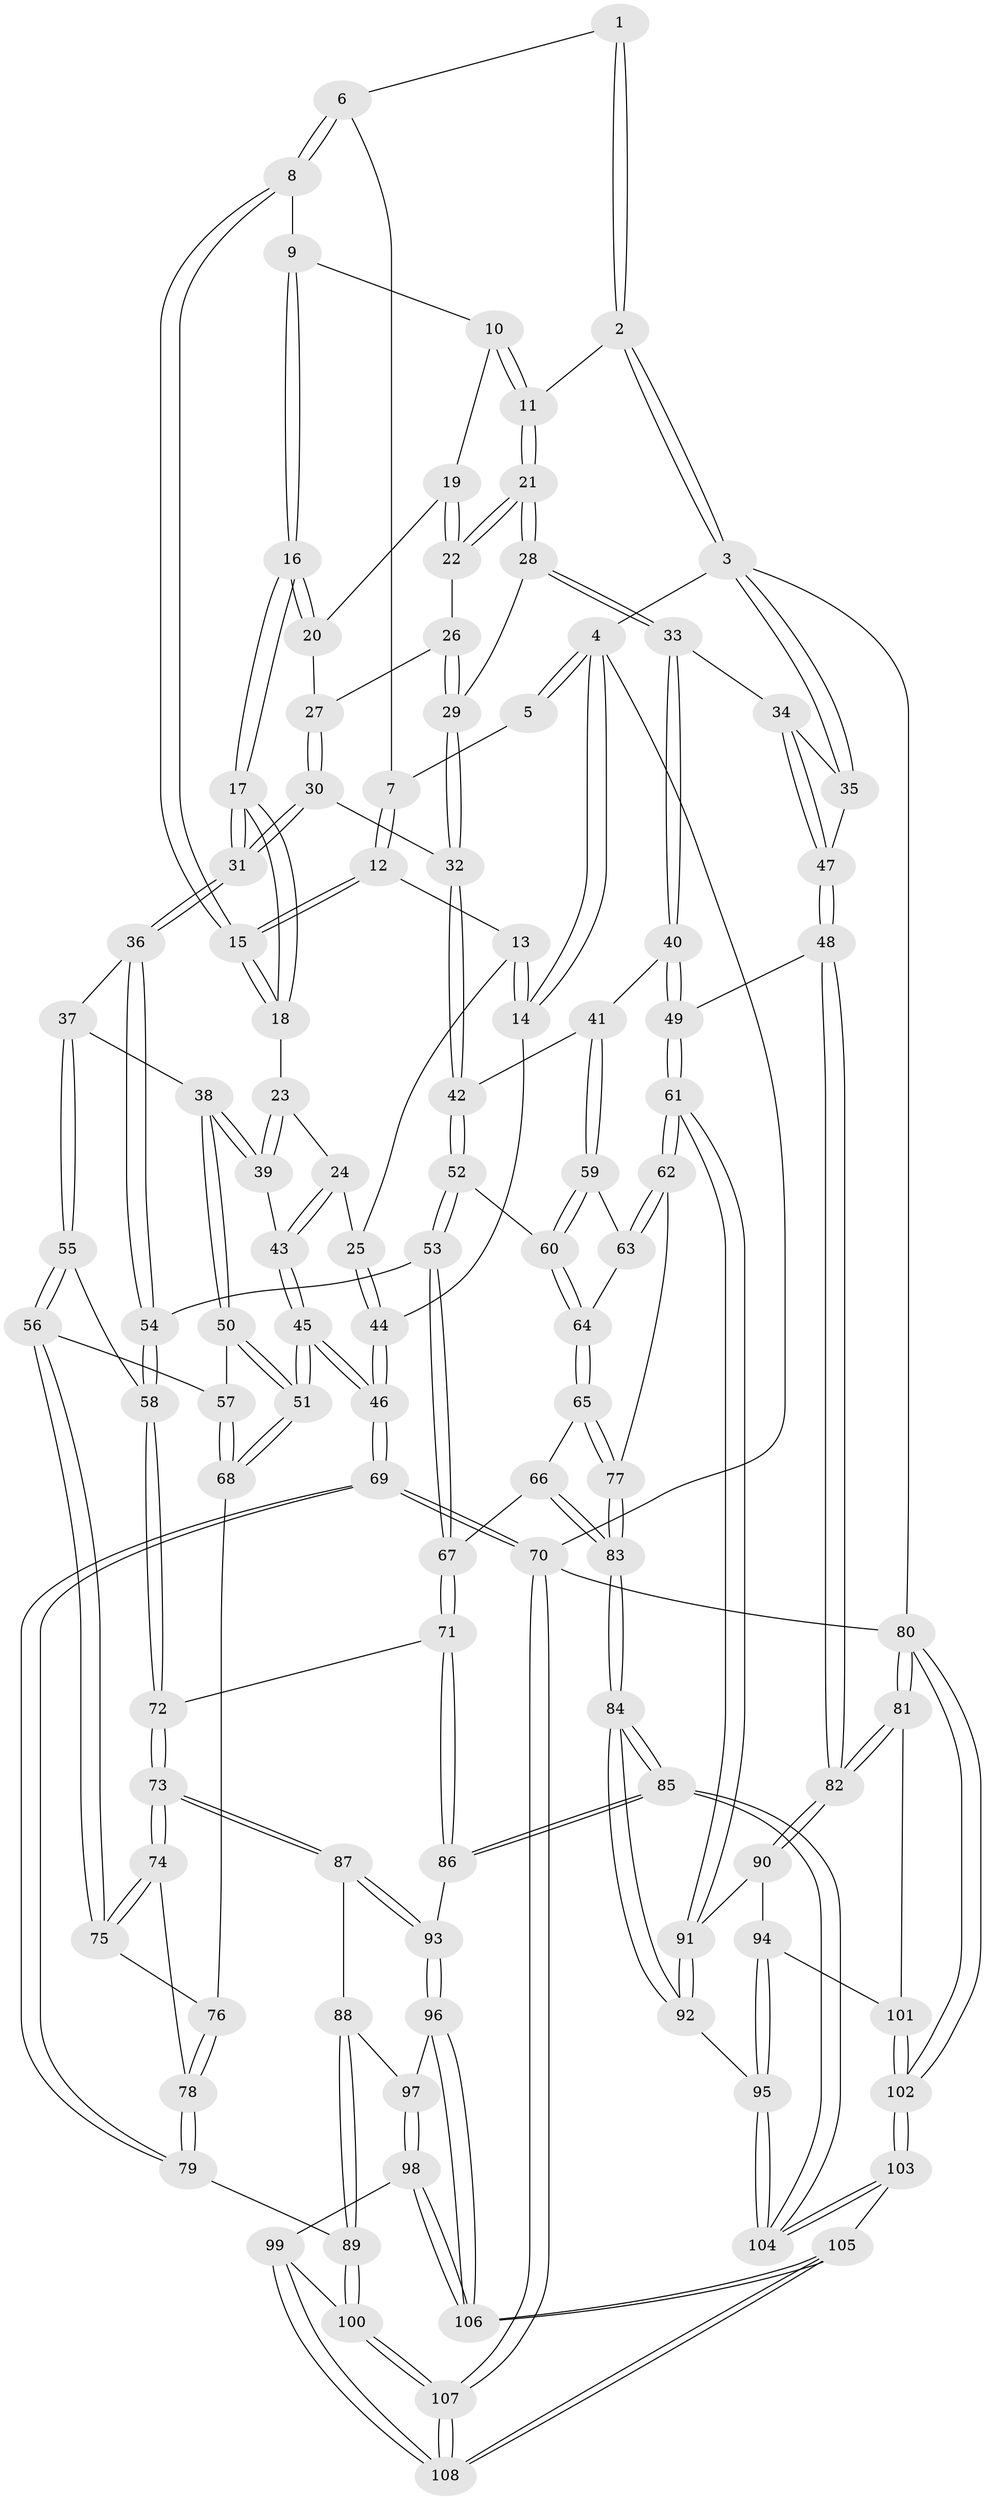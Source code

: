 // Generated by graph-tools (version 1.1) at 2025/11/02/27/25 16:11:51]
// undirected, 108 vertices, 267 edges
graph export_dot {
graph [start="1"]
  node [color=gray90,style=filled];
  1 [pos="+0.3042322057059685+0"];
  2 [pos="+0.6796108779962455+0"];
  3 [pos="+1+0"];
  4 [pos="+0+0"];
  5 [pos="+0.02974257144936662+0"];
  6 [pos="+0.305052446259563+0"];
  7 [pos="+0.14122605764314064+0.07998649221288705"];
  8 [pos="+0.31703146337000837+0"];
  9 [pos="+0.3585553319636163+0.04652970075708661"];
  10 [pos="+0.484323444073922+0.06902067157952167"];
  11 [pos="+0.6877920520877319+0"];
  12 [pos="+0.14419443669848608+0.11192250117216096"];
  13 [pos="+0.12768461612279663+0.11552770788418547"];
  14 [pos="+0+0"];
  15 [pos="+0.2071829936477209+0.1265060204442045"];
  16 [pos="+0.3858074412439725+0.16227689719342353"];
  17 [pos="+0.3627246096253899+0.25084902995962494"];
  18 [pos="+0.22401017968275366+0.19490548297844854"];
  19 [pos="+0.4762497061797264+0.13932950485190448"];
  20 [pos="+0.4626146966696189+0.14795162052022173"];
  21 [pos="+0.6936098270353553+0.021288373467987624"];
  22 [pos="+0.5440666298940352+0.14155776295714972"];
  23 [pos="+0.19972628267988896+0.21999651116307364"];
  24 [pos="+0.045446347989513323+0.22183249840426528"];
  25 [pos="+0.02683421823738211+0.2126234883143537"];
  26 [pos="+0.539356747823271+0.1576688441515763"];
  27 [pos="+0.49535803687875163+0.19136963453947334"];
  28 [pos="+0.7445638620218757+0.11830353408612278"];
  29 [pos="+0.5437650721664551+0.23286551189376614"];
  30 [pos="+0.48656008533563017+0.3190734342646708"];
  31 [pos="+0.395104824773966+0.3334290522001103"];
  32 [pos="+0.4945563237090928+0.31915072264163125"];
  33 [pos="+0.7832713812489404+0.17236459864264708"];
  34 [pos="+0.8605877876824845+0.1562078281292673"];
  35 [pos="+1+0"];
  36 [pos="+0.379840865006156+0.3589437742852172"];
  37 [pos="+0.33743852017157244+0.37358912939822186"];
  38 [pos="+0.1860304720289727+0.3892523724149492"];
  39 [pos="+0.17212422910891387+0.34542930659175697"];
  40 [pos="+0.7703800018725755+0.30701693764764043"];
  41 [pos="+0.7121655780171511+0.3591714816406932"];
  42 [pos="+0.5927387090286413+0.3554994280442835"];
  43 [pos="+0.11053822944168133+0.2969669098484112"];
  44 [pos="+0+0.22363342713952822"];
  45 [pos="+0+0.4747721501731022"];
  46 [pos="+0+0.4721632188271222"];
  47 [pos="+1+0.4149485079495594"];
  48 [pos="+1+0.47708175275670534"];
  49 [pos="+1+0.47340855065763854"];
  50 [pos="+0.179501695445959+0.39702276676078274"];
  51 [pos="+0+0.47915467859333244"];
  52 [pos="+0.5284809450184123+0.5116436243290581"];
  53 [pos="+0.44139415478486477+0.5140497615927913"];
  54 [pos="+0.42527643897984707+0.5074915758205285"];
  55 [pos="+0.269410709412214+0.5432827795518298"];
  56 [pos="+0.243533307184772+0.5600923203404548"];
  57 [pos="+0.20913613411551707+0.5270976752947796"];
  58 [pos="+0.40046227717143307+0.5373070753742519"];
  59 [pos="+0.7075315370738579+0.42391224326615395"];
  60 [pos="+0.5562906424070538+0.5297137563387511"];
  61 [pos="+0.7944656123575856+0.6397226323305819"];
  62 [pos="+0.7653091109702493+0.6186386008927853"];
  63 [pos="+0.7130235847055344+0.46170100435596806"];
  64 [pos="+0.5840873024079773+0.5788945028737185"];
  65 [pos="+0.5876257425838989+0.5955802794570884"];
  66 [pos="+0.5592414136678515+0.6251421683164832"];
  67 [pos="+0.5062883413960675+0.6447234229292742"];
  68 [pos="+0.08854126195625515+0.5679730519226144"];
  69 [pos="+0+0.7700710763218948"];
  70 [pos="+0+1"];
  71 [pos="+0.4726455219635868+0.6956890956224434"];
  72 [pos="+0.36097057017325+0.6684471416431024"];
  73 [pos="+0.2941871340408931+0.702092677541917"];
  74 [pos="+0.25089575811515696+0.6359399405698379"];
  75 [pos="+0.2446186815774606+0.5976031840568051"];
  76 [pos="+0.09793629689184481+0.5843828288581172"];
  77 [pos="+0.6880063302611258+0.6275567975361639"];
  78 [pos="+0.11931383658581791+0.6395402392928834"];
  79 [pos="+0.0742167339460239+0.7887502356971471"];
  80 [pos="+1+1"];
  81 [pos="+1+1"];
  82 [pos="+1+0.7215353360878398"];
  83 [pos="+0.6053358724106359+0.7229047379571897"];
  84 [pos="+0.5837948026482084+0.8162535447398216"];
  85 [pos="+0.5707895917915695+0.8280478333799752"];
  86 [pos="+0.5297139424897759+0.8185453806186032"];
  87 [pos="+0.2810956422731348+0.7414892463429222"];
  88 [pos="+0.2604183082437066+0.7661931142270916"];
  89 [pos="+0.16058163059606695+0.830584356771176"];
  90 [pos="+0.8447647652043485+0.7365346954169072"];
  91 [pos="+0.7989565464516822+0.6685667458598666"];
  92 [pos="+0.6696816803395779+0.7882021471182185"];
  93 [pos="+0.4735126682498313+0.8439644555716356"];
  94 [pos="+0.8466839966180263+0.8256399910242528"];
  95 [pos="+0.7856565734588+0.8674144522372644"];
  96 [pos="+0.43890742346462214+0.8865765350083803"];
  97 [pos="+0.33197917632962937+0.8599465223139175"];
  98 [pos="+0.32395746583530943+0.9444366893145862"];
  99 [pos="+0.30362214908388235+0.9432085579330362"];
  100 [pos="+0.1712915980524076+0.8932612930116576"];
  101 [pos="+0.85194127990784+0.8301685721361691"];
  102 [pos="+0.9218694953526391+1"];
  103 [pos="+0.6827475251186177+1"];
  104 [pos="+0.6722578308312058+1"];
  105 [pos="+0.4574880653563452+1"];
  106 [pos="+0.4009899563341187+0.9844482965529068"];
  107 [pos="+0.06669908369371087+1"];
  108 [pos="+0.15175195878669762+1"];
  1 -- 2;
  1 -- 2;
  1 -- 6;
  2 -- 3;
  2 -- 3;
  2 -- 11;
  3 -- 4;
  3 -- 35;
  3 -- 35;
  3 -- 80;
  4 -- 5;
  4 -- 5;
  4 -- 14;
  4 -- 14;
  4 -- 70;
  5 -- 7;
  6 -- 7;
  6 -- 8;
  6 -- 8;
  7 -- 12;
  7 -- 12;
  8 -- 9;
  8 -- 15;
  8 -- 15;
  9 -- 10;
  9 -- 16;
  9 -- 16;
  10 -- 11;
  10 -- 11;
  10 -- 19;
  11 -- 21;
  11 -- 21;
  12 -- 13;
  12 -- 15;
  12 -- 15;
  13 -- 14;
  13 -- 14;
  13 -- 25;
  14 -- 44;
  15 -- 18;
  15 -- 18;
  16 -- 17;
  16 -- 17;
  16 -- 20;
  16 -- 20;
  17 -- 18;
  17 -- 18;
  17 -- 31;
  17 -- 31;
  18 -- 23;
  19 -- 20;
  19 -- 22;
  19 -- 22;
  20 -- 27;
  21 -- 22;
  21 -- 22;
  21 -- 28;
  21 -- 28;
  22 -- 26;
  23 -- 24;
  23 -- 39;
  23 -- 39;
  24 -- 25;
  24 -- 43;
  24 -- 43;
  25 -- 44;
  25 -- 44;
  26 -- 27;
  26 -- 29;
  26 -- 29;
  27 -- 30;
  27 -- 30;
  28 -- 29;
  28 -- 33;
  28 -- 33;
  29 -- 32;
  29 -- 32;
  30 -- 31;
  30 -- 31;
  30 -- 32;
  31 -- 36;
  31 -- 36;
  32 -- 42;
  32 -- 42;
  33 -- 34;
  33 -- 40;
  33 -- 40;
  34 -- 35;
  34 -- 47;
  34 -- 47;
  35 -- 47;
  36 -- 37;
  36 -- 54;
  36 -- 54;
  37 -- 38;
  37 -- 55;
  37 -- 55;
  38 -- 39;
  38 -- 39;
  38 -- 50;
  38 -- 50;
  39 -- 43;
  40 -- 41;
  40 -- 49;
  40 -- 49;
  41 -- 42;
  41 -- 59;
  41 -- 59;
  42 -- 52;
  42 -- 52;
  43 -- 45;
  43 -- 45;
  44 -- 46;
  44 -- 46;
  45 -- 46;
  45 -- 46;
  45 -- 51;
  45 -- 51;
  46 -- 69;
  46 -- 69;
  47 -- 48;
  47 -- 48;
  48 -- 49;
  48 -- 82;
  48 -- 82;
  49 -- 61;
  49 -- 61;
  50 -- 51;
  50 -- 51;
  50 -- 57;
  51 -- 68;
  51 -- 68;
  52 -- 53;
  52 -- 53;
  52 -- 60;
  53 -- 54;
  53 -- 67;
  53 -- 67;
  54 -- 58;
  54 -- 58;
  55 -- 56;
  55 -- 56;
  55 -- 58;
  56 -- 57;
  56 -- 75;
  56 -- 75;
  57 -- 68;
  57 -- 68;
  58 -- 72;
  58 -- 72;
  59 -- 60;
  59 -- 60;
  59 -- 63;
  60 -- 64;
  60 -- 64;
  61 -- 62;
  61 -- 62;
  61 -- 91;
  61 -- 91;
  62 -- 63;
  62 -- 63;
  62 -- 77;
  63 -- 64;
  64 -- 65;
  64 -- 65;
  65 -- 66;
  65 -- 77;
  65 -- 77;
  66 -- 67;
  66 -- 83;
  66 -- 83;
  67 -- 71;
  67 -- 71;
  68 -- 76;
  69 -- 70;
  69 -- 70;
  69 -- 79;
  69 -- 79;
  70 -- 107;
  70 -- 107;
  70 -- 80;
  71 -- 72;
  71 -- 86;
  71 -- 86;
  72 -- 73;
  72 -- 73;
  73 -- 74;
  73 -- 74;
  73 -- 87;
  73 -- 87;
  74 -- 75;
  74 -- 75;
  74 -- 78;
  75 -- 76;
  76 -- 78;
  76 -- 78;
  77 -- 83;
  77 -- 83;
  78 -- 79;
  78 -- 79;
  79 -- 89;
  80 -- 81;
  80 -- 81;
  80 -- 102;
  80 -- 102;
  81 -- 82;
  81 -- 82;
  81 -- 101;
  82 -- 90;
  82 -- 90;
  83 -- 84;
  83 -- 84;
  84 -- 85;
  84 -- 85;
  84 -- 92;
  84 -- 92;
  85 -- 86;
  85 -- 86;
  85 -- 104;
  85 -- 104;
  86 -- 93;
  87 -- 88;
  87 -- 93;
  87 -- 93;
  88 -- 89;
  88 -- 89;
  88 -- 97;
  89 -- 100;
  89 -- 100;
  90 -- 91;
  90 -- 94;
  91 -- 92;
  91 -- 92;
  92 -- 95;
  93 -- 96;
  93 -- 96;
  94 -- 95;
  94 -- 95;
  94 -- 101;
  95 -- 104;
  95 -- 104;
  96 -- 97;
  96 -- 106;
  96 -- 106;
  97 -- 98;
  97 -- 98;
  98 -- 99;
  98 -- 106;
  98 -- 106;
  99 -- 100;
  99 -- 108;
  99 -- 108;
  100 -- 107;
  100 -- 107;
  101 -- 102;
  101 -- 102;
  102 -- 103;
  102 -- 103;
  103 -- 104;
  103 -- 104;
  103 -- 105;
  105 -- 106;
  105 -- 106;
  105 -- 108;
  105 -- 108;
  107 -- 108;
  107 -- 108;
}
